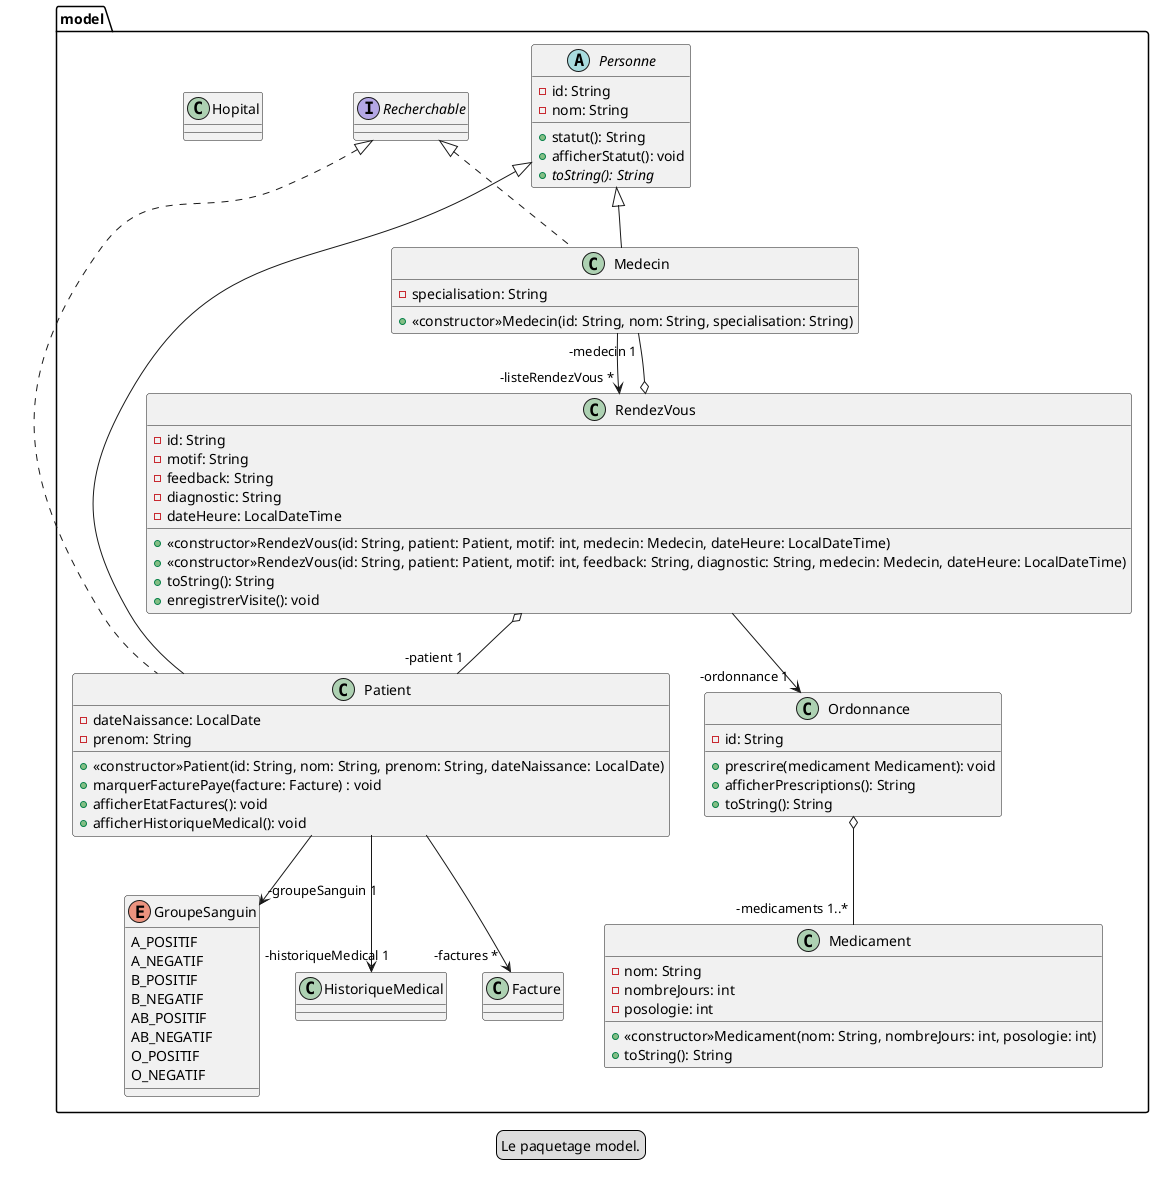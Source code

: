 @startuml

legend Le paquetage model.

package model {

    abstract class Personne {
        -id: String
        -nom: String

        +statut(): String
        +afficherStatut(): void
        +{abstract}toString(): String
    }

    class Patient extends Personne implements Recherchable {
        -dateNaissance: LocalDate
        -prenom: String

        +<<constructor>>Patient(id: String, nom: String, prenom: String, dateNaissance: LocalDate)
        +marquerFacturePaye(facture: Facture) : void
        +afficherEtatFactures(): void
        +afficherHistoriqueMedical(): void
    }


    class Medecin extends Personne implements Recherchable {
        -specialisation: String

        +<<constructor>>Medecin(id: String, nom: String, specialisation: String)
    }

    class RendezVous {
        -id: String
        -motif: String
        -feedback: String
        -diagnostic: String
        -dateHeure: LocalDateTime

        +<<constructor>>RendezVous(id: String, patient: Patient, motif: int, medecin: Medecin, dateHeure: LocalDateTime)
        +<<constructor>>RendezVous(id: String, patient: Patient, motif: int, feedback: String, diagnostic: String, medecin: Medecin, dateHeure: LocalDateTime)
        +toString(): String
        +enregistrerVisite(): void
    }

    class Ordonnance {
        -id: String

        +prescrire(medicament Medicament): void
        +afficherPrescriptions(): String
        +toString(): String
    }

    class Medicament {
        -nom: String
        -nombreJours: int
        -posologie: int

        +<<constructor>>Medicament(nom: String, nombreJours: int, posologie: int)
        +toString(): String
    }

    class Facture {
    }

    class Hopital {
    }

    interface Recherchable {
    }

    enum GroupeSanguin {
        A_POSITIF
        A_NEGATIF
        B_POSITIF
        B_NEGATIF
        AB_POSITIF
        AB_NEGATIF
        O_POSITIF
        O_NEGATIF
    }

    Patient --> "-factures *" Facture
    Patient --> "-groupeSanguin 1" GroupeSanguin
    Patient --> "-historiqueMedical 1" HistoriqueMedical

    Medecin --> "-listeRendezVous *" RendezVous

    RendezVous o-- "-medecin 1" Medecin
    RendezVous o-- "-patient 1" Patient
    RendezVous --> "-ordonnance 1" Ordonnance

    Ordonnance o-- "-medicaments 1..*" Medicament

}

@enduml